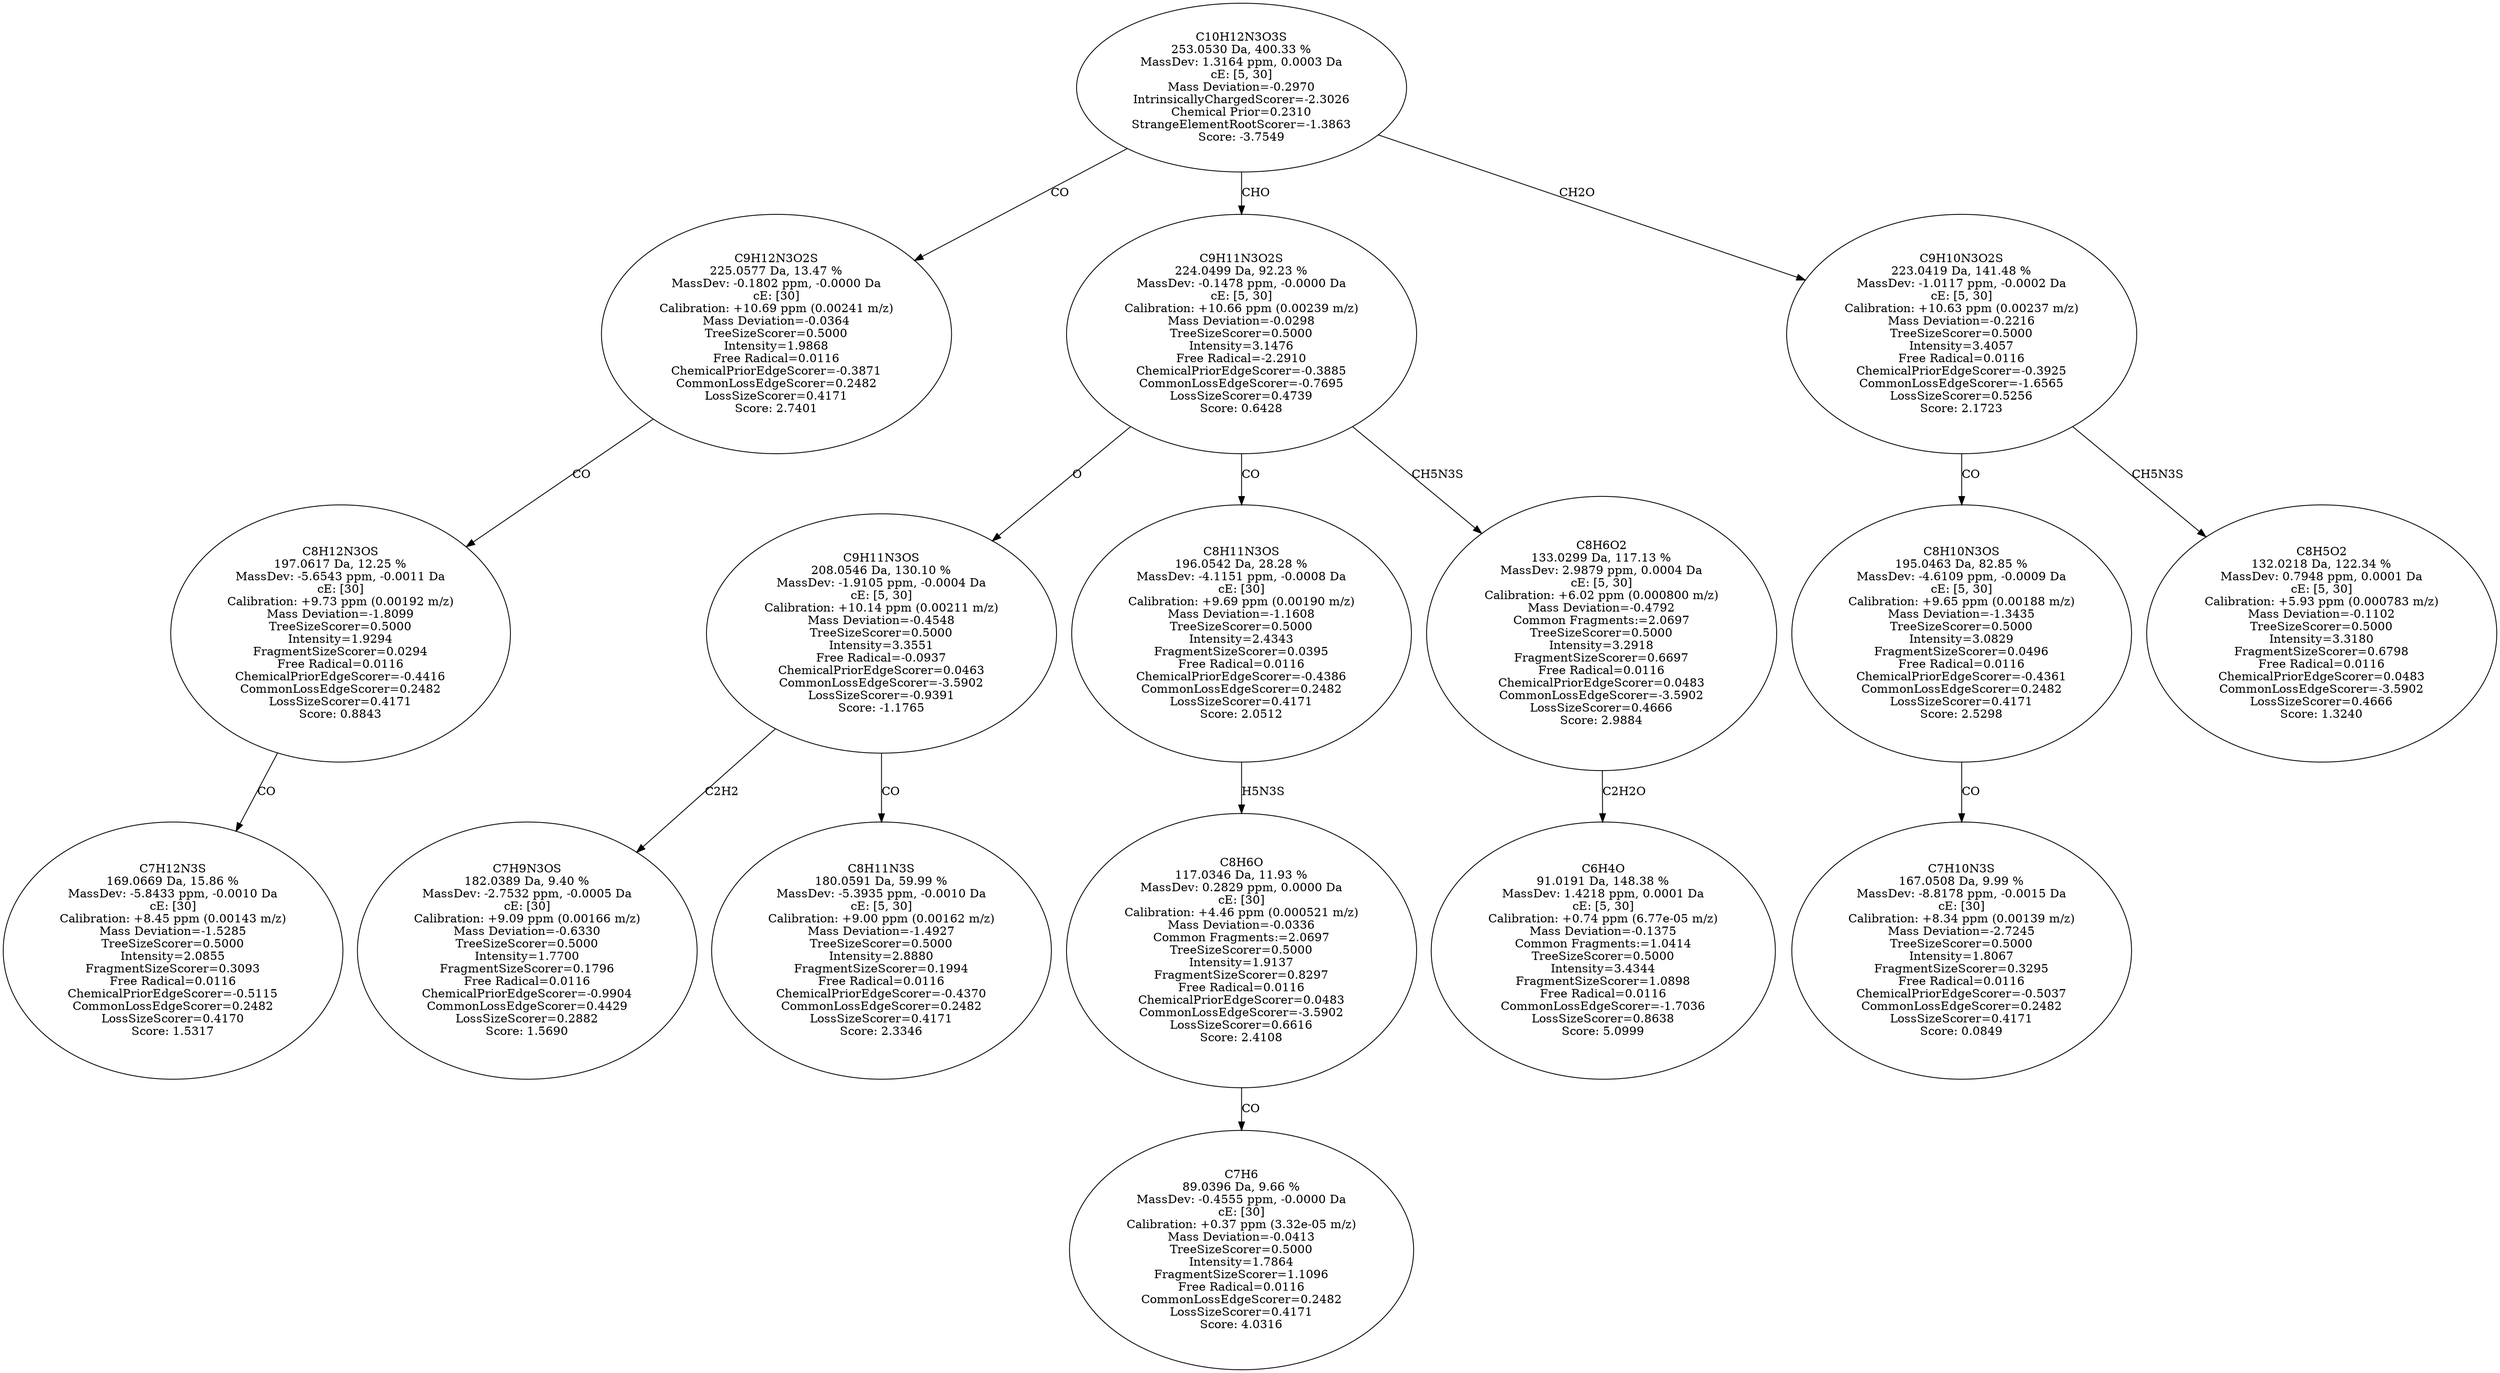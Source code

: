 strict digraph {
v1 [label="C7H12N3S\n169.0669 Da, 15.86 %\nMassDev: -5.8433 ppm, -0.0010 Da\ncE: [30]\nCalibration: +8.45 ppm (0.00143 m/z)\nMass Deviation=-1.5285\nTreeSizeScorer=0.5000\nIntensity=2.0855\nFragmentSizeScorer=0.3093\nFree Radical=0.0116\nChemicalPriorEdgeScorer=-0.5115\nCommonLossEdgeScorer=0.2482\nLossSizeScorer=0.4170\nScore: 1.5317"];
v2 [label="C8H12N3OS\n197.0617 Da, 12.25 %\nMassDev: -5.6543 ppm, -0.0011 Da\ncE: [30]\nCalibration: +9.73 ppm (0.00192 m/z)\nMass Deviation=-1.8099\nTreeSizeScorer=0.5000\nIntensity=1.9294\nFragmentSizeScorer=0.0294\nFree Radical=0.0116\nChemicalPriorEdgeScorer=-0.4416\nCommonLossEdgeScorer=0.2482\nLossSizeScorer=0.4171\nScore: 0.8843"];
v3 [label="C9H12N3O2S\n225.0577 Da, 13.47 %\nMassDev: -0.1802 ppm, -0.0000 Da\ncE: [30]\nCalibration: +10.69 ppm (0.00241 m/z)\nMass Deviation=-0.0364\nTreeSizeScorer=0.5000\nIntensity=1.9868\nFree Radical=0.0116\nChemicalPriorEdgeScorer=-0.3871\nCommonLossEdgeScorer=0.2482\nLossSizeScorer=0.4171\nScore: 2.7401"];
v4 [label="C7H9N3OS\n182.0389 Da, 9.40 %\nMassDev: -2.7532 ppm, -0.0005 Da\ncE: [30]\nCalibration: +9.09 ppm (0.00166 m/z)\nMass Deviation=-0.6330\nTreeSizeScorer=0.5000\nIntensity=1.7700\nFragmentSizeScorer=0.1796\nFree Radical=0.0116\nChemicalPriorEdgeScorer=-0.9904\nCommonLossEdgeScorer=0.4429\nLossSizeScorer=0.2882\nScore: 1.5690"];
v5 [label="C8H11N3S\n180.0591 Da, 59.99 %\nMassDev: -5.3935 ppm, -0.0010 Da\ncE: [5, 30]\nCalibration: +9.00 ppm (0.00162 m/z)\nMass Deviation=-1.4927\nTreeSizeScorer=0.5000\nIntensity=2.8880\nFragmentSizeScorer=0.1994\nFree Radical=0.0116\nChemicalPriorEdgeScorer=-0.4370\nCommonLossEdgeScorer=0.2482\nLossSizeScorer=0.4171\nScore: 2.3346"];
v6 [label="C9H11N3OS\n208.0546 Da, 130.10 %\nMassDev: -1.9105 ppm, -0.0004 Da\ncE: [5, 30]\nCalibration: +10.14 ppm (0.00211 m/z)\nMass Deviation=-0.4548\nTreeSizeScorer=0.5000\nIntensity=3.3551\nFree Radical=-0.0937\nChemicalPriorEdgeScorer=0.0463\nCommonLossEdgeScorer=-3.5902\nLossSizeScorer=-0.9391\nScore: -1.1765"];
v7 [label="C7H6\n89.0396 Da, 9.66 %\nMassDev: -0.4555 ppm, -0.0000 Da\ncE: [30]\nCalibration: +0.37 ppm (3.32e-05 m/z)\nMass Deviation=-0.0413\nTreeSizeScorer=0.5000\nIntensity=1.7864\nFragmentSizeScorer=1.1096\nFree Radical=0.0116\nCommonLossEdgeScorer=0.2482\nLossSizeScorer=0.4171\nScore: 4.0316"];
v8 [label="C8H6O\n117.0346 Da, 11.93 %\nMassDev: 0.2829 ppm, 0.0000 Da\ncE: [30]\nCalibration: +4.46 ppm (0.000521 m/z)\nMass Deviation=-0.0336\nCommon Fragments:=2.0697\nTreeSizeScorer=0.5000\nIntensity=1.9137\nFragmentSizeScorer=0.8297\nFree Radical=0.0116\nChemicalPriorEdgeScorer=0.0483\nCommonLossEdgeScorer=-3.5902\nLossSizeScorer=0.6616\nScore: 2.4108"];
v9 [label="C8H11N3OS\n196.0542 Da, 28.28 %\nMassDev: -4.1151 ppm, -0.0008 Da\ncE: [30]\nCalibration: +9.69 ppm (0.00190 m/z)\nMass Deviation=-1.1608\nTreeSizeScorer=0.5000\nIntensity=2.4343\nFragmentSizeScorer=0.0395\nFree Radical=0.0116\nChemicalPriorEdgeScorer=-0.4386\nCommonLossEdgeScorer=0.2482\nLossSizeScorer=0.4171\nScore: 2.0512"];
v10 [label="C6H4O\n91.0191 Da, 148.38 %\nMassDev: 1.4218 ppm, 0.0001 Da\ncE: [5, 30]\nCalibration: +0.74 ppm (6.77e-05 m/z)\nMass Deviation=-0.1375\nCommon Fragments:=1.0414\nTreeSizeScorer=0.5000\nIntensity=3.4344\nFragmentSizeScorer=1.0898\nFree Radical=0.0116\nCommonLossEdgeScorer=-1.7036\nLossSizeScorer=0.8638\nScore: 5.0999"];
v11 [label="C8H6O2\n133.0299 Da, 117.13 %\nMassDev: 2.9879 ppm, 0.0004 Da\ncE: [5, 30]\nCalibration: +6.02 ppm (0.000800 m/z)\nMass Deviation=-0.4792\nCommon Fragments:=2.0697\nTreeSizeScorer=0.5000\nIntensity=3.2918\nFragmentSizeScorer=0.6697\nFree Radical=0.0116\nChemicalPriorEdgeScorer=0.0483\nCommonLossEdgeScorer=-3.5902\nLossSizeScorer=0.4666\nScore: 2.9884"];
v12 [label="C9H11N3O2S\n224.0499 Da, 92.23 %\nMassDev: -0.1478 ppm, -0.0000 Da\ncE: [5, 30]\nCalibration: +10.66 ppm (0.00239 m/z)\nMass Deviation=-0.0298\nTreeSizeScorer=0.5000\nIntensity=3.1476\nFree Radical=-2.2910\nChemicalPriorEdgeScorer=-0.3885\nCommonLossEdgeScorer=-0.7695\nLossSizeScorer=0.4739\nScore: 0.6428"];
v13 [label="C7H10N3S\n167.0508 Da, 9.99 %\nMassDev: -8.8178 ppm, -0.0015 Da\ncE: [30]\nCalibration: +8.34 ppm (0.00139 m/z)\nMass Deviation=-2.7245\nTreeSizeScorer=0.5000\nIntensity=1.8067\nFragmentSizeScorer=0.3295\nFree Radical=0.0116\nChemicalPriorEdgeScorer=-0.5037\nCommonLossEdgeScorer=0.2482\nLossSizeScorer=0.4171\nScore: 0.0849"];
v14 [label="C8H10N3OS\n195.0463 Da, 82.85 %\nMassDev: -4.6109 ppm, -0.0009 Da\ncE: [5, 30]\nCalibration: +9.65 ppm (0.00188 m/z)\nMass Deviation=-1.3435\nTreeSizeScorer=0.5000\nIntensity=3.0829\nFragmentSizeScorer=0.0496\nFree Radical=0.0116\nChemicalPriorEdgeScorer=-0.4361\nCommonLossEdgeScorer=0.2482\nLossSizeScorer=0.4171\nScore: 2.5298"];
v15 [label="C8H5O2\n132.0218 Da, 122.34 %\nMassDev: 0.7948 ppm, 0.0001 Da\ncE: [5, 30]\nCalibration: +5.93 ppm (0.000783 m/z)\nMass Deviation=-0.1102\nTreeSizeScorer=0.5000\nIntensity=3.3180\nFragmentSizeScorer=0.6798\nFree Radical=0.0116\nChemicalPriorEdgeScorer=0.0483\nCommonLossEdgeScorer=-3.5902\nLossSizeScorer=0.4666\nScore: 1.3240"];
v16 [label="C9H10N3O2S\n223.0419 Da, 141.48 %\nMassDev: -1.0117 ppm, -0.0002 Da\ncE: [5, 30]\nCalibration: +10.63 ppm (0.00237 m/z)\nMass Deviation=-0.2216\nTreeSizeScorer=0.5000\nIntensity=3.4057\nFree Radical=0.0116\nChemicalPriorEdgeScorer=-0.3925\nCommonLossEdgeScorer=-1.6565\nLossSizeScorer=0.5256\nScore: 2.1723"];
v17 [label="C10H12N3O3S\n253.0530 Da, 400.33 %\nMassDev: 1.3164 ppm, 0.0003 Da\ncE: [5, 30]\nMass Deviation=-0.2970\nIntrinsicallyChargedScorer=-2.3026\nChemical Prior=0.2310\nStrangeElementRootScorer=-1.3863\nScore: -3.7549"];
v2 -> v1 [label="CO"];
v3 -> v2 [label="CO"];
v17 -> v3 [label="CO"];
v6 -> v4 [label="C2H2"];
v6 -> v5 [label="CO"];
v12 -> v6 [label="O"];
v8 -> v7 [label="CO"];
v9 -> v8 [label="H5N3S"];
v12 -> v9 [label="CO"];
v11 -> v10 [label="C2H2O"];
v12 -> v11 [label="CH5N3S"];
v17 -> v12 [label="CHO"];
v14 -> v13 [label="CO"];
v16 -> v14 [label="CO"];
v16 -> v15 [label="CH5N3S"];
v17 -> v16 [label="CH2O"];
}